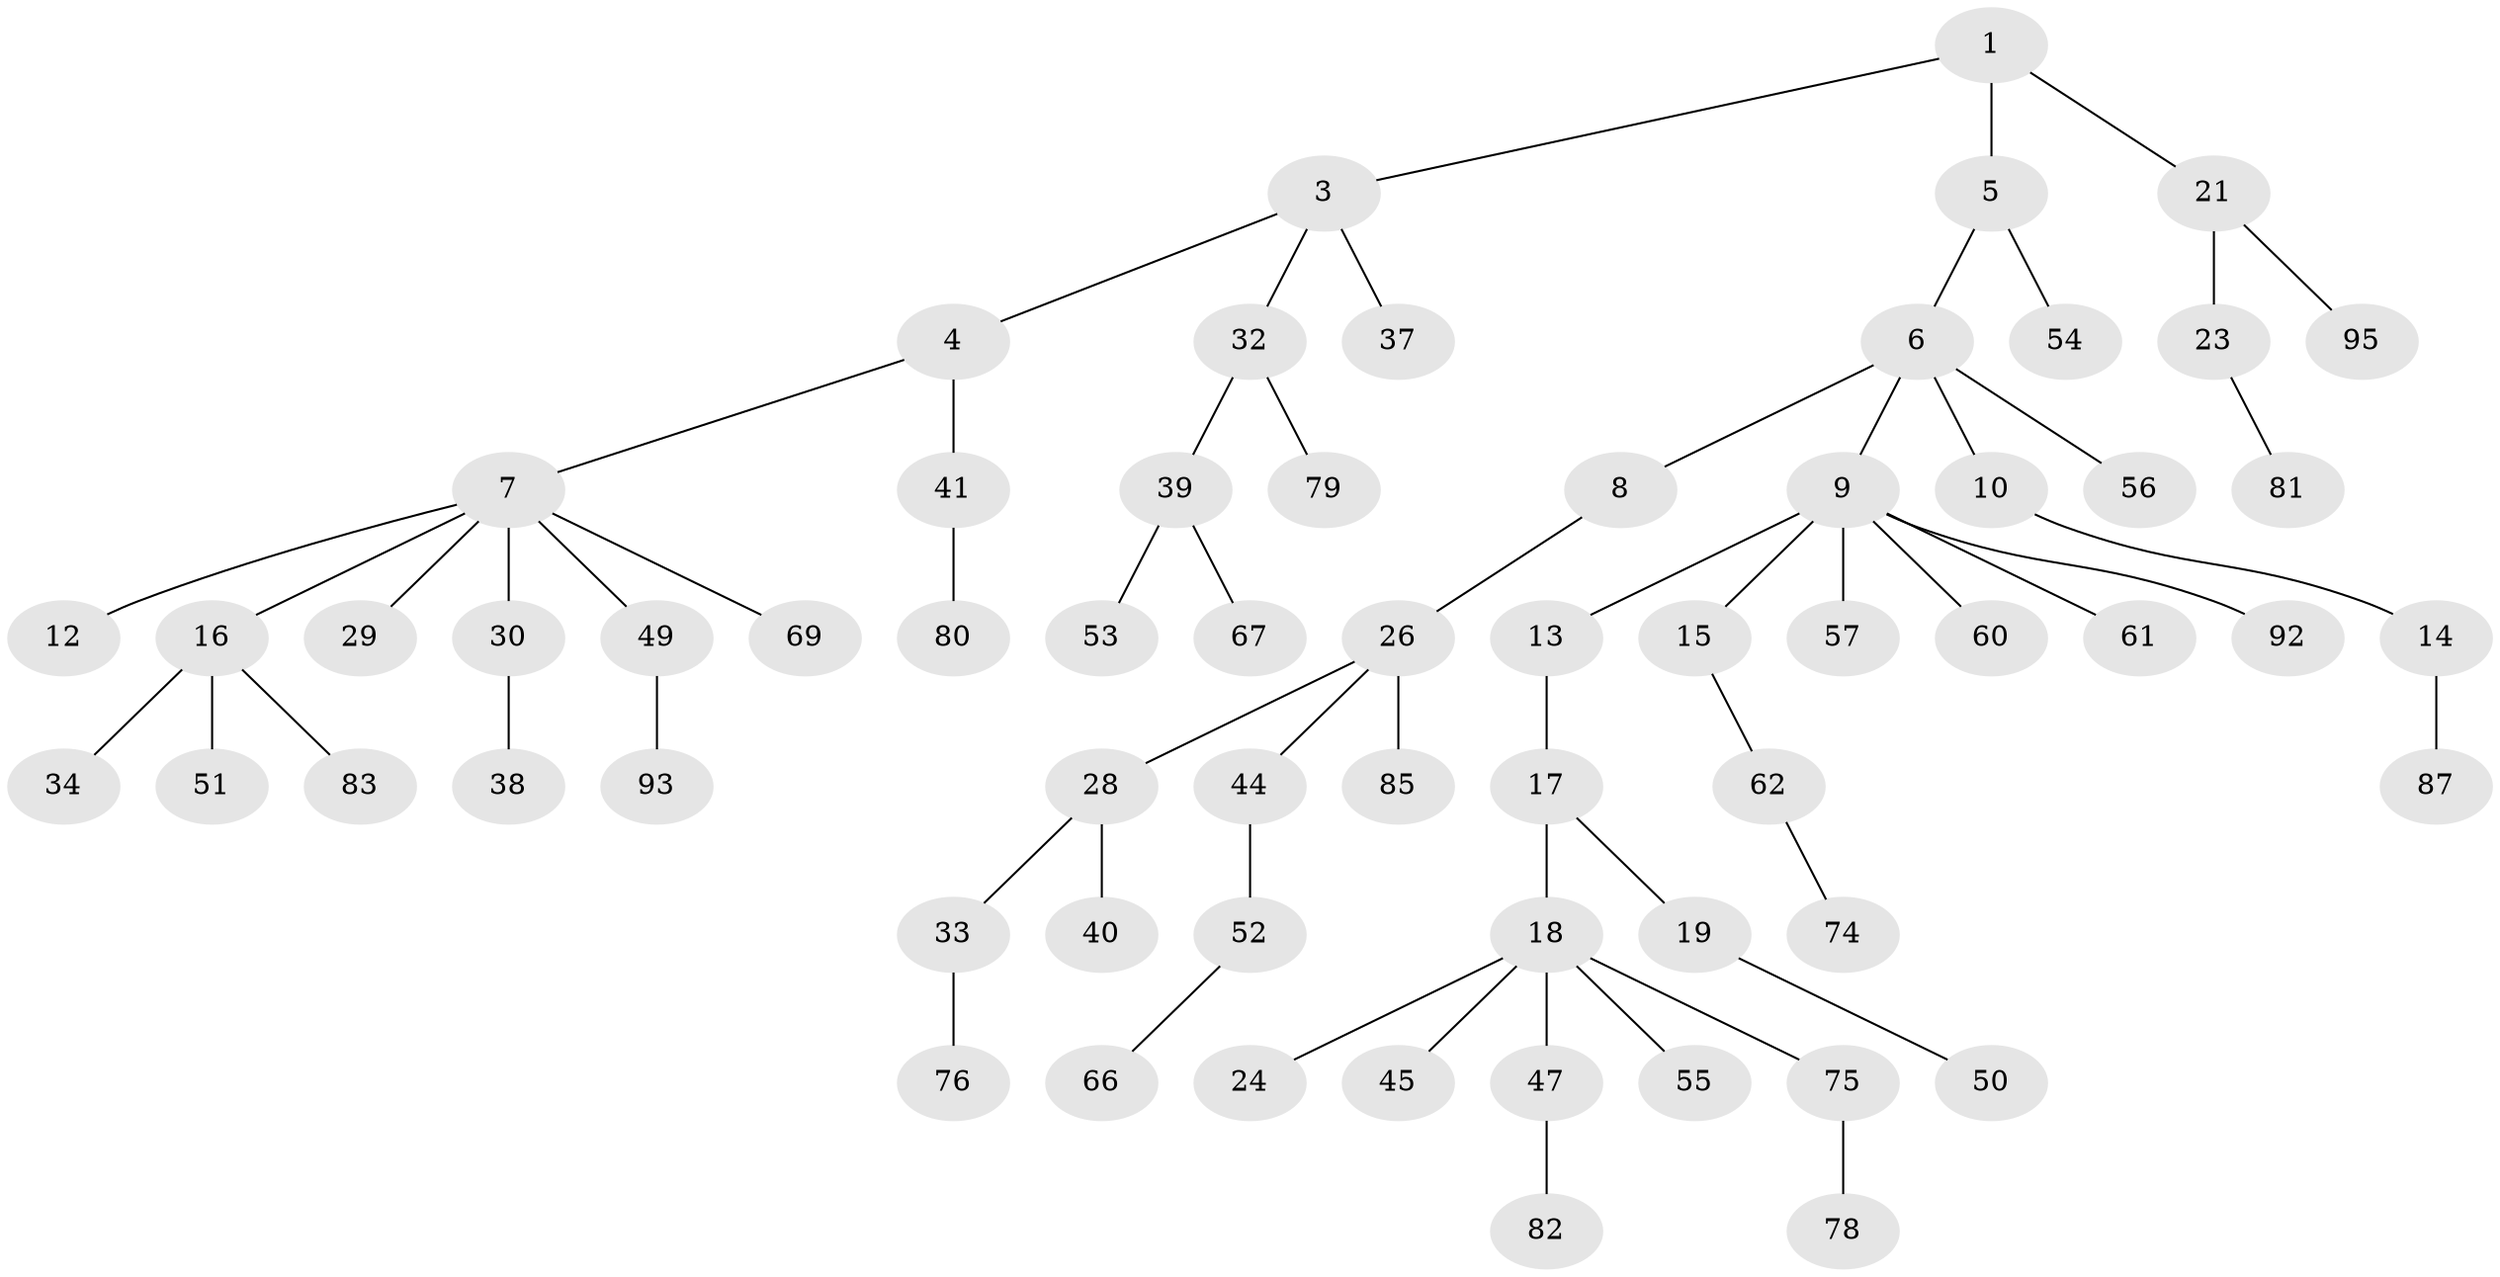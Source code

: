 // Generated by graph-tools (version 1.1) at 2025/24/03/03/25 07:24:05]
// undirected, 64 vertices, 63 edges
graph export_dot {
graph [start="1"]
  node [color=gray90,style=filled];
  1 [super="+2"];
  3 [super="+70"];
  4;
  5 [super="+64"];
  6 [super="+35"];
  7 [super="+59"];
  8 [super="+25"];
  9 [super="+11"];
  10 [super="+46"];
  12 [super="+31"];
  13 [super="+65"];
  14;
  15;
  16 [super="+42"];
  17;
  18 [super="+20"];
  19 [super="+22"];
  21 [super="+27"];
  23 [super="+88"];
  24;
  26 [super="+43"];
  28;
  29;
  30;
  32 [super="+73"];
  33 [super="+86"];
  34 [super="+36"];
  37;
  38 [super="+58"];
  39 [super="+48"];
  40;
  41 [super="+77"];
  44;
  45;
  47 [super="+71"];
  49 [super="+68"];
  50;
  51;
  52;
  53;
  54 [super="+63"];
  55;
  56;
  57;
  60;
  61 [super="+72"];
  62;
  66;
  67;
  69;
  74 [super="+94"];
  75 [super="+89"];
  76 [super="+91"];
  78 [super="+84"];
  79;
  80;
  81;
  82;
  83;
  85;
  87 [super="+90"];
  92;
  93;
  95;
  1 -- 5;
  1 -- 21;
  1 -- 3;
  3 -- 4;
  3 -- 32;
  3 -- 37;
  4 -- 7;
  4 -- 41;
  5 -- 6;
  5 -- 54;
  6 -- 8;
  6 -- 9;
  6 -- 10;
  6 -- 56;
  7 -- 12;
  7 -- 16;
  7 -- 29;
  7 -- 30;
  7 -- 49;
  7 -- 69;
  8 -- 26;
  9 -- 61;
  9 -- 92;
  9 -- 15;
  9 -- 60;
  9 -- 13;
  9 -- 57;
  10 -- 14;
  13 -- 17;
  14 -- 87;
  15 -- 62;
  16 -- 34;
  16 -- 83;
  16 -- 51;
  17 -- 18;
  17 -- 19;
  18 -- 45;
  18 -- 47;
  18 -- 75;
  18 -- 24;
  18 -- 55;
  19 -- 50;
  21 -- 23;
  21 -- 95;
  23 -- 81;
  26 -- 28;
  26 -- 85;
  26 -- 44;
  28 -- 33;
  28 -- 40;
  30 -- 38;
  32 -- 39;
  32 -- 79;
  33 -- 76;
  39 -- 67;
  39 -- 53;
  41 -- 80;
  44 -- 52;
  47 -- 82;
  49 -- 93;
  52 -- 66;
  62 -- 74;
  75 -- 78;
}
